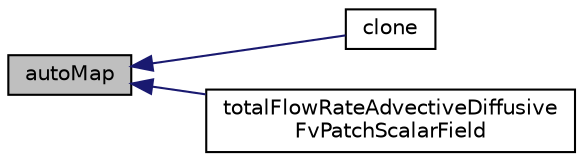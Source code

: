 digraph "autoMap"
{
  bgcolor="transparent";
  edge [fontname="Helvetica",fontsize="10",labelfontname="Helvetica",labelfontsize="10"];
  node [fontname="Helvetica",fontsize="10",shape=record];
  rankdir="LR";
  Node1 [label="autoMap",height=0.2,width=0.4,color="black", fillcolor="grey75", style="filled", fontcolor="black"];
  Node1 -> Node2 [dir="back",color="midnightblue",fontsize="10",style="solid",fontname="Helvetica"];
  Node2 [label="clone",height=0.2,width=0.4,color="black",URL="$a02651.html#a3f26b14bdf64accf1b194ea86f68049f",tooltip="Construct and return a clone setting internal field reference. "];
  Node1 -> Node3 [dir="back",color="midnightblue",fontsize="10",style="solid",fontname="Helvetica"];
  Node3 [label="totalFlowRateAdvectiveDiffusive\lFvPatchScalarField",height=0.2,width=0.4,color="black",URL="$a02651.html#adf8e58b53fdf71157facf132c7d07fd9",tooltip="Construct as copy setting internal field reference. "];
}
